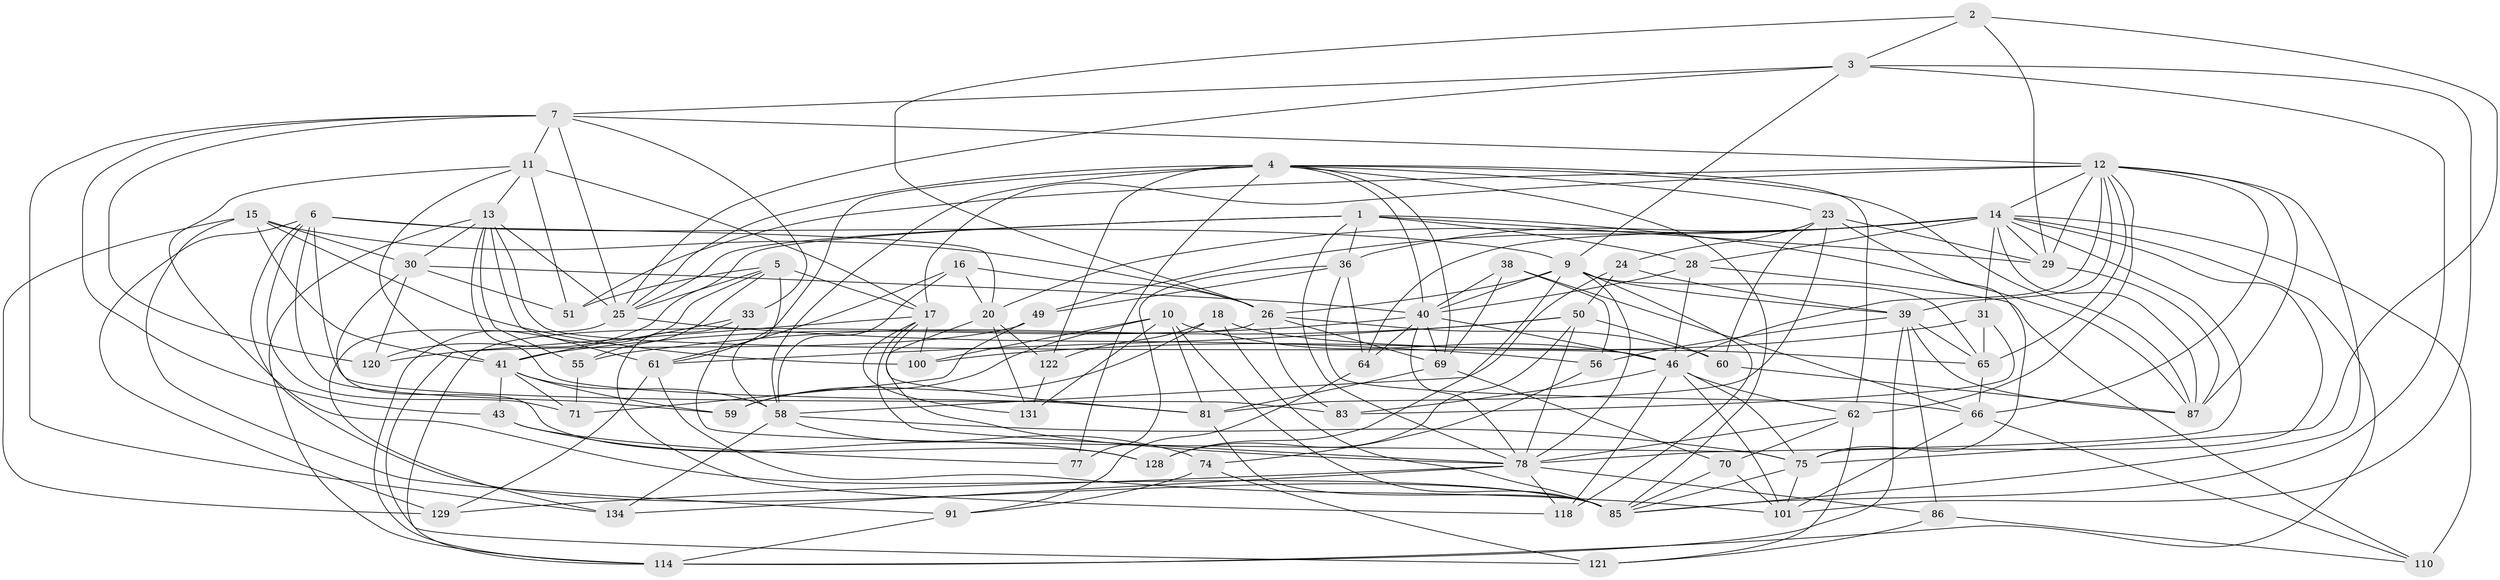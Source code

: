 // original degree distribution, {4: 1.0}
// Generated by graph-tools (version 1.1) at 2025/16/03/09/25 04:16:19]
// undirected, 72 vertices, 213 edges
graph export_dot {
graph [start="1"]
  node [color=gray90,style=filled];
  1 [super="+141"];
  2;
  3 [super="+127"];
  4 [super="+27+8"];
  5 [super="+67"];
  6 [super="+53+98"];
  7 [super="+57+48"];
  9 [super="+103+21"];
  10 [super="+54"];
  11 [super="+34"];
  12 [super="+109+93"];
  13 [super="+22"];
  14 [super="+73+35+84"];
  15 [super="+19"];
  16;
  17 [super="+37+119"];
  18;
  20 [super="+90"];
  23 [super="+45"];
  24;
  25 [super="+126+32"];
  26 [super="+42"];
  28 [super="+142"];
  29 [super="+137"];
  30 [super="+79"];
  31;
  33;
  36 [super="+96"];
  38;
  39 [super="+113+72"];
  40 [super="+140+104+47"];
  41 [super="+145+76"];
  43;
  46 [super="+92+138"];
  49;
  50 [super="+135"];
  51;
  55;
  56;
  58 [super="+68"];
  59;
  60;
  61 [super="+107"];
  62 [super="+123"];
  64;
  65 [super="+112"];
  66 [super="+97"];
  69 [super="+108"];
  70;
  71;
  74;
  75 [super="+105+139"];
  77;
  78 [super="+80+82"];
  81 [super="+95"];
  83;
  85 [super="+89+133"];
  86;
  87 [super="+88+102"];
  91;
  100;
  101 [super="+116"];
  110;
  114 [super="+144"];
  118;
  120;
  121;
  122;
  128;
  129;
  131;
  134;
  1 -- 87;
  1 -- 28 [weight=2];
  1 -- 120;
  1 -- 29;
  1 -- 78;
  1 -- 25;
  1 -- 36;
  2 -- 3;
  2 -- 29;
  2 -- 75;
  2 -- 26;
  3 -- 101;
  3 -- 7;
  3 -- 85;
  3 -- 9;
  3 -- 25;
  4 -- 122;
  4 -- 69;
  4 -- 40;
  4 -- 58;
  4 -- 77 [weight=2];
  4 -- 61;
  4 -- 85;
  4 -- 23;
  4 -- 87;
  4 -- 25;
  4 -- 62;
  5 -- 55;
  5 -- 17;
  5 -- 25;
  5 -- 114;
  5 -- 51;
  5 -- 58;
  6 -- 9 [weight=2];
  6 -- 59;
  6 -- 129;
  6 -- 83;
  6 -- 20;
  6 -- 85;
  6 -- 71;
  7 -- 33;
  7 -- 120;
  7 -- 25;
  7 -- 43;
  7 -- 134;
  7 -- 11;
  7 -- 12;
  9 -- 128;
  9 -- 39;
  9 -- 78;
  9 -- 118;
  9 -- 40;
  9 -- 65;
  9 -- 26;
  10 -- 131;
  10 -- 59;
  10 -- 100;
  10 -- 46;
  10 -- 85;
  10 -- 81;
  11 -- 51;
  11 -- 41;
  11 -- 85;
  11 -- 17;
  11 -- 13;
  12 -- 62;
  12 -- 46;
  12 -- 17;
  12 -- 66;
  12 -- 85;
  12 -- 39;
  12 -- 14;
  12 -- 65;
  12 -- 51;
  12 -- 87;
  12 -- 29;
  13 -- 55;
  13 -- 81;
  13 -- 114;
  13 -- 61;
  13 -- 25;
  13 -- 30;
  13 -- 46;
  14 -- 87 [weight=2];
  14 -- 78;
  14 -- 20;
  14 -- 49;
  14 -- 29;
  14 -- 64;
  14 -- 114;
  14 -- 110;
  14 -- 75;
  14 -- 28;
  14 -- 31;
  14 -- 36;
  15 -- 129;
  15 -- 26;
  15 -- 41;
  15 -- 91;
  15 -- 100;
  15 -- 30;
  16 -- 61;
  16 -- 58;
  16 -- 20;
  16 -- 26;
  17 -- 121;
  17 -- 100;
  17 -- 81;
  17 -- 131;
  17 -- 78;
  18 -- 122;
  18 -- 59;
  18 -- 65;
  18 -- 85;
  20 -- 122;
  20 -- 78;
  20 -- 131;
  23 -- 29;
  23 -- 60;
  23 -- 24;
  23 -- 81;
  23 -- 75;
  24 -- 39;
  24 -- 58;
  24 -- 50;
  25 -- 134;
  25 -- 56;
  26 -- 83;
  26 -- 69;
  26 -- 114;
  26 -- 60;
  28 -- 110;
  28 -- 40;
  28 -- 46;
  29 -- 87;
  30 -- 51;
  30 -- 128;
  30 -- 120;
  30 -- 40;
  31 -- 65;
  31 -- 100;
  31 -- 83;
  33 -- 118;
  33 -- 41;
  33 -- 75;
  36 -- 49;
  36 -- 77;
  36 -- 64;
  36 -- 66;
  38 -- 66;
  38 -- 69;
  38 -- 56;
  38 -- 40;
  39 -- 56;
  39 -- 65;
  39 -- 114;
  39 -- 87;
  39 -- 86;
  40 -- 41;
  40 -- 69;
  40 -- 46;
  40 -- 78;
  40 -- 64;
  41 -- 43;
  41 -- 59;
  41 -- 71;
  41 -- 58;
  43 -- 77;
  43 -- 128;
  46 -- 118;
  46 -- 83;
  46 -- 62;
  46 -- 75;
  46 -- 101;
  49 -- 120;
  49 -- 71;
  50 -- 60;
  50 -- 78;
  50 -- 61;
  50 -- 128;
  50 -- 55;
  55 -- 71;
  56 -- 74;
  58 -- 74;
  58 -- 134;
  58 -- 75;
  60 -- 87;
  61 -- 101;
  61 -- 129;
  62 -- 70;
  62 -- 121;
  62 -- 78;
  64 -- 91;
  65 -- 66;
  66 -- 110;
  66 -- 101;
  69 -- 81;
  69 -- 70;
  70 -- 101;
  70 -- 85;
  74 -- 121;
  74 -- 91;
  75 -- 85;
  75 -- 101;
  78 -- 118;
  78 -- 129;
  78 -- 134;
  78 -- 86;
  81 -- 85;
  86 -- 110;
  86 -- 121;
  91 -- 114;
  122 -- 131;
}
